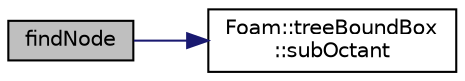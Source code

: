 digraph "findNode"
{
  bgcolor="transparent";
  edge [fontname="Helvetica",fontsize="10",labelfontname="Helvetica",labelfontsize="10"];
  node [fontname="Helvetica",fontsize="10",shape=record];
  rankdir="LR";
  Node1 [label="findNode",height=0.2,width=0.4,color="black", fillcolor="grey75", style="filled" fontcolor="black"];
  Node1 -> Node2 [color="midnightblue",fontsize="10",style="solid",fontname="Helvetica"];
  Node2 [label="Foam::treeBoundBox\l::subOctant",height=0.2,width=0.4,color="black",URL="$classFoam_1_1treeBoundBox.html#acfb706b18dd4f7c1c1c2ab7a33798e24",tooltip="Returns octant number given point and the calculated midpoint. "];
}
